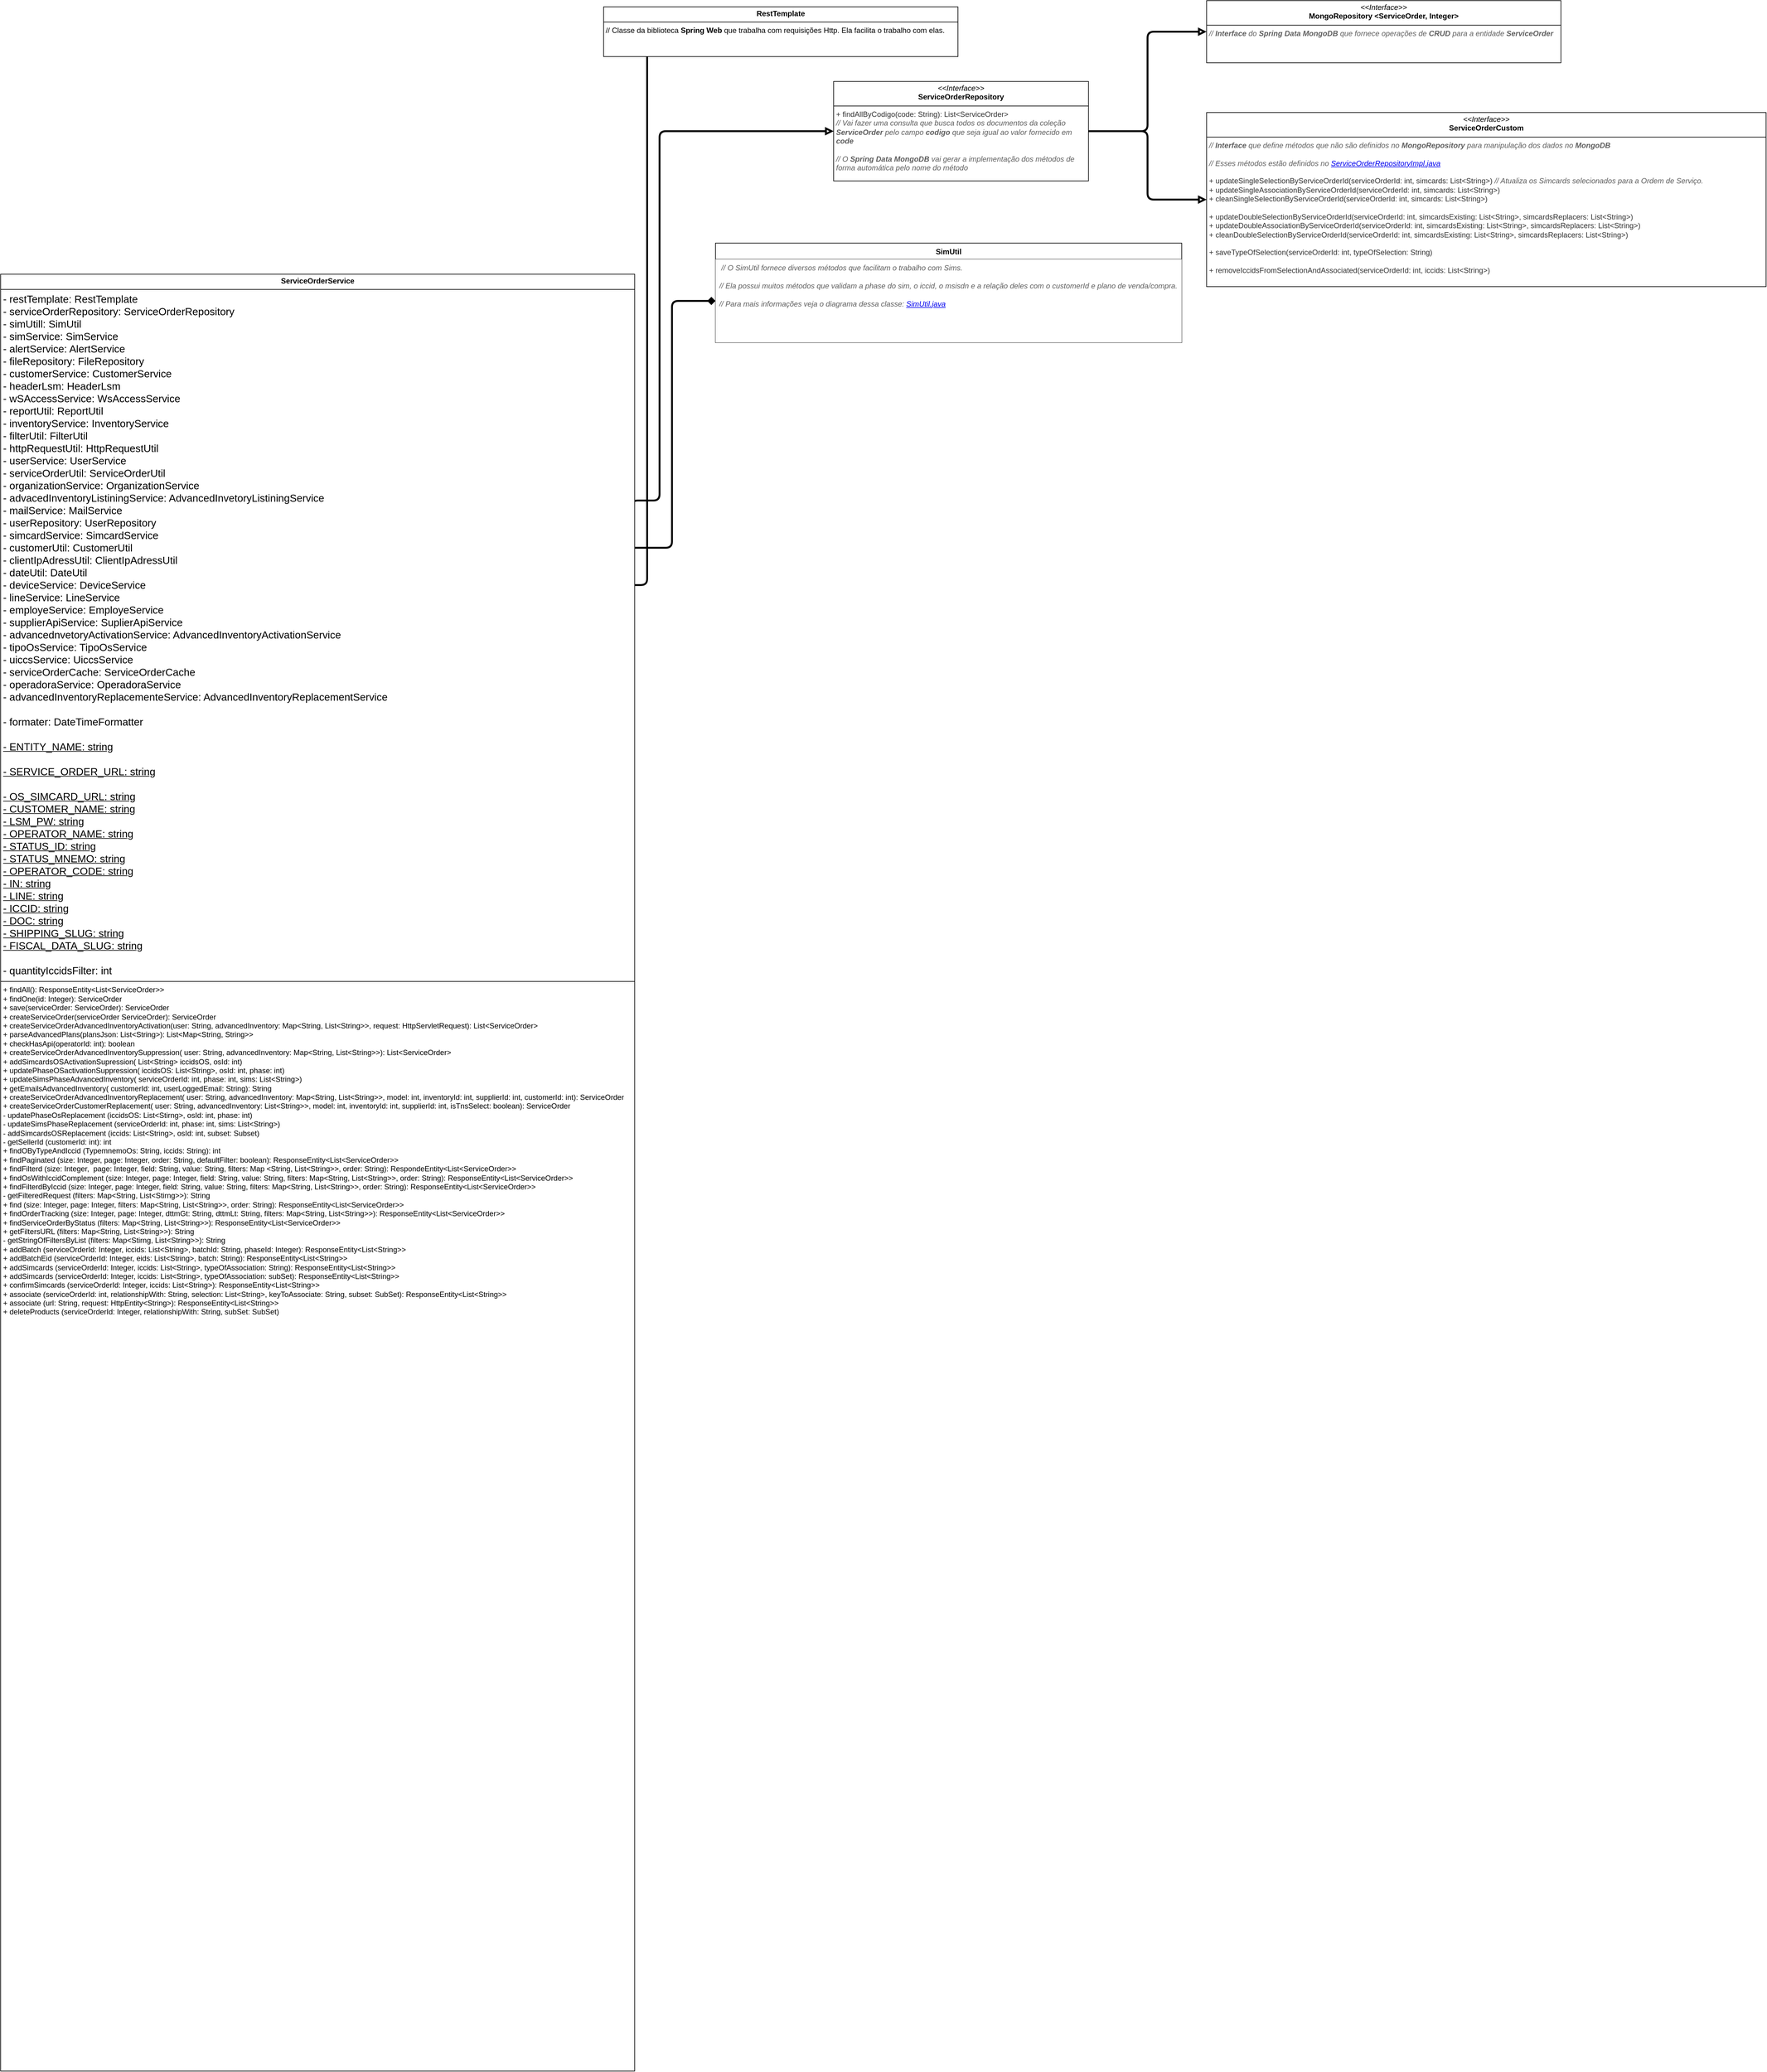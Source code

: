 <mxfile version="25.0.3">
  <diagram name="Página-1" id="n3oqPN_mnhxu3oE9vwWN">
    <mxGraphModel dx="1136" dy="605" grid="1" gridSize="10" guides="1" tooltips="1" connect="1" arrows="1" fold="1" page="1" pageScale="1" pageWidth="827" pageHeight="1169" math="0" shadow="0">
      <root>
        <mxCell id="0" />
        <mxCell id="1" parent="0" />
        <mxCell id="ZAlYBI2UBmGH4MSheu3d-29" style="edgeStyle=orthogonalEdgeStyle;rounded=1;orthogonalLoop=1;jettySize=auto;html=1;exitX=1;exitY=0.173;exitDx=0;exitDy=0;entryX=0;entryY=0.5;entryDx=0;entryDy=0;endArrow=diamond;endFill=1;strokeWidth=3;curved=0;exitPerimeter=0;" parent="1" source="ZAlYBI2UBmGH4MSheu3d-26" target="ZAlYBI2UBmGH4MSheu3d-27" edge="1">
          <mxGeometry relative="1" as="geometry">
            <Array as="points">
              <mxPoint x="1180" y="960" />
              <mxPoint x="1180" y="70" />
            </Array>
          </mxGeometry>
        </mxCell>
        <mxCell id="ZAlYBI2UBmGH4MSheu3d-33" style="edgeStyle=orthogonalEdgeStyle;rounded=1;orthogonalLoop=1;jettySize=auto;html=1;exitX=0.995;exitY=0.306;exitDx=0;exitDy=0;entryX=0;entryY=0.5;entryDx=0;entryDy=0;strokeWidth=3;endArrow=block;endFill=0;sourcePerimeterSpacing=0;strokeColor=default;curved=0;exitPerimeter=0;" parent="1" source="ZAlYBI2UBmGH4MSheu3d-26" target="ZAlYBI2UBmGH4MSheu3d-32" edge="1">
          <mxGeometry relative="1" as="geometry">
            <Array as="points">
              <mxPoint x="1155" y="824" />
              <mxPoint x="1200" y="824" />
              <mxPoint x="1200" y="230" />
            </Array>
          </mxGeometry>
        </mxCell>
        <mxCell id="YH0yCFTqml4QWrOIWOWk-8" style="edgeStyle=orthogonalEdgeStyle;rounded=1;orthogonalLoop=1;jettySize=auto;html=1;entryX=0;entryY=0.5;entryDx=0;entryDy=0;endArrow=diamond;endFill=1;curved=0;strokeWidth=3;" parent="1" source="ZAlYBI2UBmGH4MSheu3d-26" target="YH0yCFTqml4QWrOIWOWk-5" edge="1">
          <mxGeometry relative="1" as="geometry">
            <Array as="points">
              <mxPoint x="1220" y="900" />
              <mxPoint x="1220" y="503" />
            </Array>
          </mxGeometry>
        </mxCell>
        <mxCell id="ZAlYBI2UBmGH4MSheu3d-26" value="&lt;p style=&quot;margin:0px;margin-top:4px;text-align:center;&quot;&gt;&lt;b&gt;ServiceOrderService&lt;/b&gt;&lt;/p&gt;&lt;hr size=&quot;1&quot; style=&quot;border-style:solid;&quot;&gt;&lt;p style=&quot;margin:0px;margin-left:4px;&quot;&gt;&lt;span data-lucid-content=&quot;{&amp;quot;t&amp;quot;:&amp;quot;- restTemplate: RestTemplate\n- serviceOrderRepository: ServiceOrderRepository\n- simUtill: SimUtil\n- simService: SimService\n- alertService: AlertService\n- fileRepository: FileRepository\n- customerService: CustomerService\n- headerLsm: HeaderLsm\n- wSAccessService: WsAccessService\n- reportUtil: ReportUtil\n- inventoryService: InventoryService\n- filterUtil: FilterUtil\n- httpRequestUtil: HttpRequestUtil\n- userService: UserService\n- serviceOrderUtil: ServiceOrderUtil\n- organizationService: OrganizationService\n- advacedInventoryListiningService: AdvancedInvetoryListiningService\n- mailService: MailService\n- userRepository: UserRepository\n- simcardService: SimcardService\n- customerUtil: CustomerUtil\n- clientIpAdressUtil: ClientIpAdressUtil\n- dateUtil: DateUtil\n- deviceService: DeviceService\n- lineService: LineService\n- employeService: EmployeService\n- supplierApiService: SuplierApiService\n- advancednvetoryActivationService: AdvancedInventoryActivationService\n- tipoOsService: TipoOsService\n- uiccsService: UiccsService\n- serviceOrderCache: ServiceOrderCache\n- operadoraService: OperadoraService\n- advancedInventoryReplacementeService: AdvancedInventoryReplacementService\n\n- formater: DateTimeFormatter\n\n- ENTITY_NAME: string\n\n- SERVICE_ORDER_URL: string\n\n- OS_SIMCARD_URL: string\n- CUSTOMER_NAME: string\n- LSM_PW: string\n- OPERATOR_NAME: string\n- STATUS_ID: string\n- STATUS_MNEMO: string\n- OPERATOR_CODE: string\n- IN: string\n- LINE: string\n- ICCID: string\n- DOC: string\n- SHIPPING_SLUG: string\n- FISCAL_DATA_SLUG: string\n\n- quantityIccidsFilter: int&amp;quot;,&amp;quot;m&amp;quot;:[{&amp;quot;s&amp;quot;:0,&amp;quot;n&amp;quot;:&amp;quot;s&amp;quot;,&amp;quot;v&amp;quot;:22.222,&amp;quot;e&amp;quot;:1552},{&amp;quot;s&amp;quot;:1206,&amp;quot;n&amp;quot;:&amp;quot;u&amp;quot;,&amp;quot;v&amp;quot;:true,&amp;quot;e&amp;quot;:1523}]}&quot; data-lucid-type=&quot;application/vnd.lucid.text&quot;&gt;&lt;span style=&quot;font-size:16.667px;&quot;&gt;- restTemplate: RestTemplate&lt;br&gt;&lt;/span&gt;&lt;span style=&quot;font-size:16.667px;&quot;&gt;- serviceOrderRepository: ServiceOrderRepository&lt;br&gt;&lt;/span&gt;&lt;span style=&quot;font-size:16.667px;&quot;&gt;- simUtill: SimUtil&lt;br&gt;&lt;/span&gt;&lt;span style=&quot;font-size:16.667px;&quot;&gt;- simService: SimService&lt;br&gt;&lt;/span&gt;&lt;span style=&quot;font-size:16.667px;&quot;&gt;- alertService: AlertService&lt;br&gt;&lt;/span&gt;&lt;span style=&quot;font-size:16.667px;&quot;&gt;- fileRepository: FileRepository&lt;br&gt;&lt;/span&gt;&lt;span style=&quot;font-size:16.667px;&quot;&gt;- customerService: CustomerService&lt;br&gt;&lt;/span&gt;&lt;span style=&quot;font-size:16.667px;&quot;&gt;- headerLsm: HeaderLsm&lt;br&gt;&lt;/span&gt;&lt;span style=&quot;font-size:16.667px;&quot;&gt;- wSAccessService: WsAccessService&lt;br&gt;&lt;/span&gt;&lt;span style=&quot;font-size:16.667px;&quot;&gt;- reportUtil: ReportUtil&lt;br&gt;&lt;/span&gt;&lt;span style=&quot;font-size:16.667px;&quot;&gt;- inventoryService: InventoryService&lt;br&gt;&lt;/span&gt;&lt;span style=&quot;font-size:16.667px;&quot;&gt;- filterUtil: FilterUtil&lt;br&gt;&lt;/span&gt;&lt;span style=&quot;font-size:16.667px;&quot;&gt;- httpRequestUtil: HttpRequestUtil&lt;br&gt;&lt;/span&gt;&lt;span style=&quot;font-size:16.667px;&quot;&gt;- userService: UserService&lt;br&gt;&lt;/span&gt;&lt;span style=&quot;font-size:16.667px;&quot;&gt;- serviceOrderUtil: ServiceOrderUtil&lt;br&gt;&lt;/span&gt;&lt;span style=&quot;font-size:16.667px;&quot;&gt;- organizationService: OrganizationService&lt;br&gt;&lt;/span&gt;&lt;span style=&quot;font-size:16.667px;&quot;&gt;- advacedInventoryListiningService: AdvancedInvetoryListiningService&lt;br&gt;&lt;/span&gt;&lt;span style=&quot;font-size:16.667px;&quot;&gt;- mailService: MailService&lt;br&gt;&lt;/span&gt;&lt;span style=&quot;font-size:16.667px;&quot;&gt;- userRepository: UserRepository&lt;br&gt;&lt;/span&gt;&lt;span style=&quot;font-size:16.667px;&quot;&gt;- simcardService: SimcardService&lt;br&gt;&lt;/span&gt;&lt;span style=&quot;font-size:16.667px;&quot;&gt;- customerUtil: CustomerUtil&lt;br&gt;&lt;/span&gt;&lt;span style=&quot;font-size:16.667px;&quot;&gt;- clientIpAdressUtil: ClientIpAdressUtil&lt;br&gt;&lt;/span&gt;&lt;span style=&quot;font-size:16.667px;&quot;&gt;- dateUtil: DateUtil&lt;br&gt;&lt;/span&gt;&lt;span style=&quot;font-size:16.667px;&quot;&gt;- deviceService: DeviceService&lt;br&gt;&lt;/span&gt;&lt;span style=&quot;font-size:16.667px;&quot;&gt;- lineService: LineService&lt;br&gt;&lt;/span&gt;&lt;span style=&quot;font-size:16.667px;&quot;&gt;- employeService: EmployeService&lt;br&gt;&lt;/span&gt;&lt;span style=&quot;font-size:16.667px;&quot;&gt;- supplierApiService: SuplierApiService&lt;br&gt;&lt;/span&gt;&lt;span style=&quot;font-size:16.667px;&quot;&gt;- advancednvetoryActivationService: AdvancedInventoryActivationService&lt;br&gt;&lt;/span&gt;&lt;span style=&quot;font-size:16.667px;&quot;&gt;- tipoOsService: TipoOsService&lt;br&gt;&lt;/span&gt;&lt;span style=&quot;font-size:16.667px;&quot;&gt;- uiccsService: UiccsService&lt;br&gt;&lt;/span&gt;&lt;span style=&quot;font-size:16.667px;&quot;&gt;- serviceOrderCache: ServiceOrderCache&lt;br&gt;&lt;/span&gt;&lt;span style=&quot;font-size:16.667px;&quot;&gt;- operadoraService: OperadoraService&lt;br&gt;&lt;/span&gt;&lt;span style=&quot;font-size:16.667px;&quot;&gt;- advancedInventoryReplacementeService: AdvancedInventoryReplacementService&lt;br&gt;&lt;/span&gt;&lt;span style=&quot;font-size:16.667px;&quot;&gt;&lt;br&gt;&lt;/span&gt;&lt;span style=&quot;font-size:16.667px;&quot;&gt;- formater: DateTimeFormatter&lt;br&gt;&lt;/span&gt;&lt;span style=&quot;font-size:16.667px;&quot;&gt;&lt;br&gt;&lt;/span&gt;&lt;span style=&quot;text-decoration-line: underline; font-size: 16.667px;&quot;&gt;- ENTITY_NAME: string&lt;br&gt;&lt;/span&gt;&lt;span style=&quot;text-decoration-line: underline; font-size: 16.667px;&quot;&gt;&lt;br&gt;&lt;/span&gt;&lt;span style=&quot;text-decoration-line: underline; font-size: 16.667px;&quot;&gt;- SERVICE_ORDER_URL: string&lt;br&gt;&lt;/span&gt;&lt;span style=&quot;text-decoration-line: underline; font-size: 16.667px;&quot;&gt;&lt;br&gt;&lt;/span&gt;&lt;span style=&quot;text-decoration-line: underline; font-size: 16.667px;&quot;&gt;- OS_SIMCARD_URL: string&lt;br&gt;&lt;/span&gt;&lt;span style=&quot;text-decoration-line: underline; font-size: 16.667px;&quot;&gt;- CUSTOMER_NAME: string&lt;br&gt;&lt;/span&gt;&lt;span style=&quot;text-decoration-line: underline; font-size: 16.667px;&quot;&gt;- LSM_PW: string&lt;br&gt;&lt;/span&gt;&lt;span style=&quot;text-decoration-line: underline; font-size: 16.667px;&quot;&gt;- OPERATOR_NAME: string&lt;br&gt;&lt;/span&gt;&lt;span style=&quot;text-decoration-line: underline; font-size: 16.667px;&quot;&gt;- STATUS_ID: string&lt;br&gt;&lt;/span&gt;&lt;span style=&quot;text-decoration-line: underline; font-size: 16.667px;&quot;&gt;- STATUS_MNEMO: string&lt;br&gt;&lt;/span&gt;&lt;span style=&quot;text-decoration-line: underline; font-size: 16.667px;&quot;&gt;- OPERATOR_CODE: string&lt;br&gt;&lt;/span&gt;&lt;span style=&quot;text-decoration-line: underline; font-size: 16.667px;&quot;&gt;- IN: string&lt;br&gt;&lt;/span&gt;&lt;span style=&quot;text-decoration-line: underline; font-size: 16.667px;&quot;&gt;- LINE: string&lt;br&gt;&lt;/span&gt;&lt;span style=&quot;text-decoration-line: underline; font-size: 16.667px;&quot;&gt;- ICCID: string&lt;br&gt;&lt;/span&gt;&lt;span style=&quot;text-decoration-line: underline; font-size: 16.667px;&quot;&gt;- DOC: string&lt;br&gt;&lt;/span&gt;&lt;span style=&quot;text-decoration-line: underline; font-size: 16.667px;&quot;&gt;- SHIPPING_SLUG: string&lt;br&gt;&lt;/span&gt;&lt;span style=&quot;text-decoration-line: underline; font-size: 16.667px;&quot;&gt;- FISCAL_DATA_SLUG: string&lt;/span&gt;&lt;span style=&quot;font-size:16.667px;&quot;&gt;&lt;br&gt;&lt;/span&gt;&lt;span style=&quot;font-size:16.667px;&quot;&gt;&lt;br&gt;&lt;/span&gt;&lt;span style=&quot;font-size:16.667px;&quot;&gt;- quantityIccidsFilter: int&lt;/span&gt;&lt;/span&gt;&lt;/p&gt;&lt;hr size=&quot;1&quot; style=&quot;border-style:solid;&quot;&gt;&lt;p style=&quot;margin:0px;margin-left:4px;&quot;&gt;+ findAll(): ResponseEntity&amp;lt;List&amp;lt;ServiceOrder&amp;gt;&amp;gt;&lt;/p&gt;&lt;p style=&quot;margin:0px;margin-left:4px;&quot;&gt;+ findOne(id: Integer): ServiceOrder&lt;/p&gt;&lt;p style=&quot;margin:0px;margin-left:4px;&quot;&gt;+ save(serviceOrder: ServiceOrder): ServiceOrder&lt;/p&gt;&lt;p style=&quot;margin:0px;margin-left:4px;&quot;&gt;+ createServiceOrder(serviceOrder ServiceOrder): ServiceOrder&lt;/p&gt;&lt;p style=&quot;margin:0px;margin-left:4px;&quot;&gt;+ createServiceOrderAdvancedInventoryActivation(user: String, advancedInventory: Map&amp;lt;String, List&amp;lt;String&amp;gt;&amp;gt;, request: HttpServletRequest): List&amp;lt;ServiceOrder&amp;gt;&lt;/p&gt;&lt;p style=&quot;margin:0px;margin-left:4px;&quot;&gt;+ parseAdvancedPlans(plansJson: List&amp;lt;String&amp;gt;): List&amp;lt;Map&amp;lt;String, String&amp;gt;&amp;gt;&lt;/p&gt;&lt;p style=&quot;margin:0px;margin-left:4px;&quot;&gt;+ checkHasApi(operatorId: int): boolean&lt;/p&gt;&lt;p style=&quot;margin:0px;margin-left:4px;&quot;&gt;+ createServiceOrderAdvancedInventorySuppression( user: String, advancedInventory: Map&amp;lt;String, List&amp;lt;String&amp;gt;&amp;gt;): List&amp;lt;ServiceOrder&amp;gt;&lt;/p&gt;&lt;p style=&quot;margin:0px;margin-left:4px;&quot;&gt;+ addSimcardsOSActivationSupression( List&amp;lt;String&amp;gt; iccidsOS, osId: int)&lt;/p&gt;&lt;p style=&quot;margin:0px;margin-left:4px;&quot;&gt;+ updatePhaseOSactivationSuppression( iccidsOS: List&amp;lt;String&amp;gt;, osId: int, phase: int)&lt;/p&gt;&lt;p style=&quot;margin:0px;margin-left:4px;&quot;&gt;+ updateSimsPhaseAdvancedInventory( serviceOrderId: int, phase: int, sims: List&amp;lt;String&amp;gt;)&lt;/p&gt;&lt;p style=&quot;margin:0px;margin-left:4px;&quot;&gt;+ getEmailsAdvancedInventory( customerId: int, userLoggedEmail: String): String&lt;/p&gt;&lt;p style=&quot;margin:0px;margin-left:4px;&quot;&gt;+ createServiceOrderAdvancedInventoryReplacement( user: String, advancedInventory: Map&amp;lt;String, List&amp;lt;String&amp;gt;&amp;gt;, model: int, inventoryId: int, supplierId: int, customerId: int): ServiceOrder&lt;/p&gt;&lt;p style=&quot;margin:0px;margin-left:4px;&quot;&gt;+ createServiceOrderCustomerReplacement( user: String, advancedInventory: List&amp;lt;String&amp;gt;&amp;gt;, model: int, inventoryId: int, supplierId: int, isTnsSelect: boolean): ServiceOrder&lt;/p&gt;&lt;p style=&quot;margin:0px;margin-left:4px;&quot;&gt;- updatePhaseOsReplacement (iccidsOS: List&amp;lt;Stirng&amp;gt;, osId: int, phase: int)&lt;/p&gt;&lt;p style=&quot;margin:0px;margin-left:4px;&quot;&gt;- updateSimsPhaseReplacement (serviceOrderId: int, phase: int, sims: List&amp;lt;String&amp;gt;)&lt;/p&gt;&lt;p style=&quot;margin:0px;margin-left:4px;&quot;&gt;- addSimcardsOSReplacement (iccids: List&amp;lt;String&amp;gt;, osId: int, subset: Subset)&lt;/p&gt;&lt;p style=&quot;margin:0px;margin-left:4px;&quot;&gt;- getSellerId (customerId: int): int&lt;/p&gt;&lt;p style=&quot;margin:0px;margin-left:4px;&quot;&gt;+ findOByTypeAndIccid (TypemnemoOs: String, iccids: String): int&lt;/p&gt;&lt;p style=&quot;margin:0px;margin-left:4px;&quot;&gt;+ findPaginated (size: Integer, page: Integer, order: String, defaultFilter: boolean): ResponseEntity&amp;lt;List&amp;lt;ServiceOrder&amp;gt;&amp;gt;&lt;/p&gt;&lt;p style=&quot;margin:0px;margin-left:4px;&quot;&gt;+ findFilterd (size: Integer,&amp;nbsp; page: Integer, field: String, value: String, filters: Map &amp;lt;String, List&amp;lt;String&amp;gt;&amp;gt;, order: String): RespondeEntity&amp;lt;List&amp;lt;ServiceOrder&amp;gt;&amp;gt;&lt;/p&gt;&lt;p style=&quot;margin:0px;margin-left:4px;&quot;&gt;+ findOsWithIccidComplement (size: Integer, page: Integer, field: String, value: String, filters: Map&amp;lt;String, List&amp;lt;String&amp;gt;&amp;gt;, order: String): ResponseEntity&amp;lt;List&amp;lt;ServiceOrder&amp;gt;&amp;gt;&lt;/p&gt;&lt;p style=&quot;margin:0px;margin-left:4px;&quot;&gt;+ findFilterdByIccid (size: Integer, page: Integer, field: String, value: String, filters: Map&amp;lt;String, List&amp;lt;String&amp;gt;&amp;gt;, order: String): ResponseEntity&amp;lt;List&amp;lt;ServiceOrder&amp;gt;&amp;gt;&lt;/p&gt;&lt;p style=&quot;margin:0px;margin-left:4px;&quot;&gt;- getFilteredRequest (filters: Map&amp;lt;String, List&amp;lt;Stirng&amp;gt;&amp;gt;): String&lt;/p&gt;&lt;p style=&quot;margin:0px;margin-left:4px;&quot;&gt;+ find (size: Integer, page: Integer, filters: Map&amp;lt;String, List&amp;lt;String&amp;gt;&amp;gt;, order: String): ResponseEntity&amp;lt;List&amp;lt;ServiceOrder&amp;gt;&amp;gt;&lt;/p&gt;&lt;p style=&quot;margin:0px;margin-left:4px;&quot;&gt;+&amp;nbsp;&lt;span style=&quot;background-color: initial;&quot;&gt;findOrderTracking (&lt;/span&gt;&lt;span style=&quot;background-color: initial;&quot;&gt;size: Integer, &lt;/span&gt;&lt;span style=&quot;background-color: initial;&quot;&gt;page: Integer, &lt;/span&gt;&lt;span style=&quot;background-color: initial;&quot;&gt;dttmGt: String, &lt;/span&gt;&lt;span style=&quot;background-color: initial;&quot;&gt;dttmLt: String, &lt;/span&gt;&lt;span style=&quot;background-color: initial;&quot;&gt;filters: Map&amp;lt;String, List&amp;lt;String&amp;gt;&amp;gt;): ResponseEntity&amp;lt;List&amp;lt;ServiceOrder&amp;gt;&amp;gt;&lt;/span&gt;&lt;/p&gt;&lt;p style=&quot;margin:0px;margin-left:4px;&quot;&gt;&lt;span style=&quot;background-color: initial;&quot;&gt;+ findServiceOrderByStatus (filters: Map&amp;lt;String, List&amp;lt;String&amp;gt;&amp;gt;): ResponseEntity&amp;lt;List&amp;lt;ServiceOrder&amp;gt;&amp;gt;&lt;/span&gt;&lt;/p&gt;&lt;p style=&quot;margin:0px;margin-left:4px;&quot;&gt;&lt;span style=&quot;background-color: initial;&quot;&gt;+ getFiltersURL (filters: Map&amp;lt;String, List&amp;lt;String&amp;gt;&amp;gt;): String&lt;/span&gt;&lt;/p&gt;&lt;p style=&quot;margin:0px;margin-left:4px;&quot;&gt;- getStringOfFiltersByList (filters: Map&amp;lt;Stirng, List&amp;lt;String&amp;gt;&amp;gt;): String&lt;/p&gt;&lt;p style=&quot;margin:0px;margin-left:4px;&quot;&gt;+ addBatch (serviceOrderId: Integer, iccids: List&amp;lt;String&amp;gt;, batchId: String, phaseId: Integer): ResponseEntity&amp;lt;List&amp;lt;String&amp;gt;&amp;gt;&lt;/p&gt;&lt;p style=&quot;margin:0px;margin-left:4px;&quot;&gt;+ addBatchEid (serviceOrderId: Integer, eids: List&amp;lt;String&amp;gt;, batch: String): ResponseEntity&amp;lt;List&amp;lt;String&amp;gt;&amp;gt;&lt;/p&gt;&lt;p style=&quot;margin:0px;margin-left:4px;&quot;&gt;+ addSimcards (serviceOrderId: Integer, iccids: List&amp;lt;String&amp;gt;, typeOfAssociation: String): ResponseEntity&amp;lt;List&amp;lt;String&amp;gt;&amp;gt;&lt;/p&gt;&lt;p style=&quot;margin:0px;margin-left:4px;&quot;&gt;+ addSimcards (serviceOrderId: Integer, iccids: List&amp;lt;String&amp;gt;, typeOfAssociation: subSet): ResponseEntity&amp;lt;List&amp;lt;String&amp;gt;&amp;gt;&lt;/p&gt;&lt;p style=&quot;margin:0px;margin-left:4px;&quot;&gt;+ confirmSimcards (serviceOrderId: Integer, iccids: List&amp;lt;String&amp;gt;): ResponseEntity&amp;lt;List&amp;lt;String&amp;gt;&amp;gt;&lt;/p&gt;&lt;p style=&quot;margin:0px;margin-left:4px;&quot;&gt;+ associate (serviceOrderId: int, relationshipWith: String, selection: List&amp;lt;String&amp;gt;, keyToAssociate: String, subset: SubSet): ResponseEntity&amp;lt;List&amp;lt;String&amp;gt;&amp;gt;&lt;/p&gt;&lt;p style=&quot;margin:0px;margin-left:4px;&quot;&gt;+ associate (url: String, request: HttpEntity&amp;lt;String&amp;gt;): ResponseEntity&amp;lt;List&amp;lt;String&amp;gt;&amp;gt;&lt;/p&gt;&lt;p style=&quot;margin:0px;margin-left:4px;&quot;&gt;+ deleteProducts (serviceOrderId: Integer, relationshipWith: String, subSet: SubSet)&lt;/p&gt;&lt;p style=&quot;margin:0px;margin-left:4px;&quot;&gt;&lt;span style=&quot;background-color: initial;&quot;&gt;&lt;br&gt;&lt;/span&gt;&lt;/p&gt;" style="verticalAlign=top;align=left;overflow=fill;html=1;whiteSpace=wrap;" parent="1" vertex="1">
          <mxGeometry x="140" y="460" width="1020" height="2890" as="geometry" />
        </mxCell>
        <mxCell id="ZAlYBI2UBmGH4MSheu3d-27" value="&lt;p style=&quot;margin:0px;margin-top:4px;text-align:center;&quot;&gt;&lt;b&gt;RestTemplate&lt;/b&gt;&lt;/p&gt;&lt;hr size=&quot;1&quot; style=&quot;border-style:solid;&quot;&gt;&lt;div style=&quot;height:2px;&quot;&gt;&amp;nbsp;// Classe da biblioteca &lt;b&gt;Spring Web&lt;/b&gt;&amp;nbsp;que trabalha com requisições Http. Ela facilita o trabalho com elas.&lt;/div&gt;" style="verticalAlign=top;align=left;overflow=fill;html=1;whiteSpace=wrap;" parent="1" vertex="1">
          <mxGeometry x="1110" y="30" width="570" height="80" as="geometry" />
        </mxCell>
        <mxCell id="ZAlYBI2UBmGH4MSheu3d-35" style="edgeStyle=orthogonalEdgeStyle;rounded=1;orthogonalLoop=1;jettySize=auto;html=1;entryX=0;entryY=0.5;entryDx=0;entryDy=0;strokeWidth=3;endArrow=block;endFill=0;curved=0;" parent="1" source="ZAlYBI2UBmGH4MSheu3d-32" target="ZAlYBI2UBmGH4MSheu3d-34" edge="1">
          <mxGeometry relative="1" as="geometry" />
        </mxCell>
        <mxCell id="ZAlYBI2UBmGH4MSheu3d-37" style="edgeStyle=orthogonalEdgeStyle;rounded=1;orthogonalLoop=1;jettySize=auto;html=1;entryX=0;entryY=0.5;entryDx=0;entryDy=0;strokeWidth=3;endArrow=block;endFill=0;curved=0;" parent="1" source="ZAlYBI2UBmGH4MSheu3d-32" target="ZAlYBI2UBmGH4MSheu3d-36" edge="1">
          <mxGeometry relative="1" as="geometry" />
        </mxCell>
        <mxCell id="ZAlYBI2UBmGH4MSheu3d-32" value="&lt;p style=&quot;margin:0px;margin-top:4px;text-align:center;&quot;&gt;&lt;i&gt;&amp;lt;&amp;lt;Interface&amp;gt;&amp;gt;&lt;/i&gt;&lt;br&gt;&lt;b&gt;ServiceOrderRepository&lt;/b&gt;&lt;/p&gt;&lt;hr size=&quot;1&quot; style=&quot;border-style:solid;&quot;&gt;&lt;p style=&quot;margin:0px;margin-left:4px;&quot;&gt;&lt;span data-lucid-content=&quot;{&amp;quot;t&amp;quot;:&amp;quot;+ findAllByCodigo(code: String): List&lt;ServiceOrder&gt; \n// Vai fazer uma consulta que busca todos os documentos da coleção ServiceOrder pelo campo codigo que seja igual ao valor fornecido em code \n\n// O Spring Data MongoDB vai gerar a implementação dos métodos de forma automática pelo nome do método&amp;quot;,&amp;quot;m&amp;quot;:[{&amp;quot;s&amp;quot;:0,&amp;quot;n&amp;quot;:&amp;quot;c&amp;quot;,&amp;quot;v&amp;quot;:&amp;quot;#333333ff&amp;quot;,&amp;quot;e&amp;quot;:53},{&amp;quot;s&amp;quot;:53,&amp;quot;n&amp;quot;:&amp;quot;fc&amp;quot;,&amp;quot;v&amp;quot;:&amp;quot;Oblique&amp;quot;,&amp;quot;e&amp;quot;:120},{&amp;quot;s&amp;quot;:53,&amp;quot;n&amp;quot;:&amp;quot;i&amp;quot;,&amp;quot;v&amp;quot;:true,&amp;quot;e&amp;quot;:192},{&amp;quot;s&amp;quot;:53,&amp;quot;n&amp;quot;:&amp;quot;fid&amp;quot;,&amp;quot;v&amp;quot;:8,&amp;quot;e&amp;quot;:120},{&amp;quot;s&amp;quot;:53,&amp;quot;n&amp;quot;:&amp;quot;c&amp;quot;,&amp;quot;v&amp;quot;:&amp;quot;#5e5e5eff&amp;quot;,&amp;quot;e&amp;quot;:297},{&amp;quot;s&amp;quot;:120,&amp;quot;n&amp;quot;:&amp;quot;fc&amp;quot;,&amp;quot;v&amp;quot;:&amp;quot;Bold Oblique&amp;quot;,&amp;quot;e&amp;quot;:132},{&amp;quot;s&amp;quot;:120,&amp;quot;n&amp;quot;:&amp;quot;b&amp;quot;,&amp;quot;v&amp;quot;:true,&amp;quot;e&amp;quot;:132},{&amp;quot;s&amp;quot;:120,&amp;quot;n&amp;quot;:&amp;quot;fid&amp;quot;,&amp;quot;v&amp;quot;:7,&amp;quot;e&amp;quot;:132},{&amp;quot;s&amp;quot;:132,&amp;quot;n&amp;quot;:&amp;quot;fc&amp;quot;,&amp;quot;v&amp;quot;:&amp;quot;Oblique&amp;quot;,&amp;quot;e&amp;quot;:144},{&amp;quot;s&amp;quot;:132,&amp;quot;n&amp;quot;:&amp;quot;fid&amp;quot;,&amp;quot;v&amp;quot;:8,&amp;quot;e&amp;quot;:144},{&amp;quot;s&amp;quot;:144,&amp;quot;n&amp;quot;:&amp;quot;fc&amp;quot;,&amp;quot;v&amp;quot;:&amp;quot;Bold Oblique&amp;quot;,&amp;quot;e&amp;quot;:150},{&amp;quot;s&amp;quot;:144,&amp;quot;n&amp;quot;:&amp;quot;b&amp;quot;,&amp;quot;v&amp;quot;:true,&amp;quot;e&amp;quot;:150},{&amp;quot;s&amp;quot;:144,&amp;quot;n&amp;quot;:&amp;quot;fid&amp;quot;,&amp;quot;v&amp;quot;:7,&amp;quot;e&amp;quot;:150},{&amp;quot;s&amp;quot;:150,&amp;quot;n&amp;quot;:&amp;quot;fc&amp;quot;,&amp;quot;v&amp;quot;:&amp;quot;Oblique&amp;quot;,&amp;quot;e&amp;quot;:188},{&amp;quot;s&amp;quot;:150,&amp;quot;n&amp;quot;:&amp;quot;fid&amp;quot;,&amp;quot;v&amp;quot;:8,&amp;quot;e&amp;quot;:188},{&amp;quot;s&amp;quot;:188,&amp;quot;n&amp;quot;:&amp;quot;fc&amp;quot;,&amp;quot;v&amp;quot;:&amp;quot;Bold Oblique&amp;quot;,&amp;quot;e&amp;quot;:192},{&amp;quot;s&amp;quot;:188,&amp;quot;n&amp;quot;:&amp;quot;b&amp;quot;,&amp;quot;v&amp;quot;:true,&amp;quot;e&amp;quot;:192},{&amp;quot;s&amp;quot;:188,&amp;quot;n&amp;quot;:&amp;quot;fid&amp;quot;,&amp;quot;v&amp;quot;:7,&amp;quot;e&amp;quot;:192},{&amp;quot;s&amp;quot;:200,&amp;quot;n&amp;quot;:&amp;quot;fc&amp;quot;,&amp;quot;v&amp;quot;:&amp;quot;Bold&amp;quot;,&amp;quot;e&amp;quot;:219},{&amp;quot;s&amp;quot;:200,&amp;quot;n&amp;quot;:&amp;quot;b&amp;quot;,&amp;quot;v&amp;quot;:true,&amp;quot;e&amp;quot;:219},{&amp;quot;s&amp;quot;:200,&amp;quot;n&amp;quot;:&amp;quot;fid&amp;quot;,&amp;quot;v&amp;quot;:5,&amp;quot;e&amp;quot;:219}]}&quot; data-lucid-type=&quot;application/vnd.lucid.text&quot;&gt;&lt;span style=&quot;color:#333333;&quot;&gt;+ findAllByCodigo(code: String): List&amp;lt;ServiceOrder&amp;gt; &lt;br&gt;&lt;/span&gt;&lt;span style=&quot;color:#5e5e5e;font-style:italic;&quot;&gt;// Vai fazer uma consulta que busca todos os documentos da coleção &lt;/span&gt;&lt;span style=&quot;font-weight:bold;color:#5e5e5e;font-style:italic;&quot;&gt;ServiceOrder&lt;/span&gt;&lt;span style=&quot;color:#5e5e5e;font-style:italic;&quot;&gt; pelo campo &lt;/span&gt;&lt;span style=&quot;font-weight:bold;color:#5e5e5e;font-style:italic;&quot;&gt;codigo&lt;/span&gt;&lt;span style=&quot;color:#5e5e5e;font-style:italic;&quot;&gt; que seja igual ao valor fornecido em &lt;/span&gt;&lt;span style=&quot;font-weight:bold;color:#5e5e5e;font-style:italic;&quot;&gt;code&lt;/span&gt;&lt;span style=&quot;color:#5e5e5e;&quot;&gt; &lt;br&gt;&lt;/span&gt;&lt;span style=&quot;color:#5e5e5e;&quot;&gt;&lt;br&gt;&lt;/span&gt;&lt;i&gt;&lt;span style=&quot;color:#5e5e5e;&quot;&gt;// O &lt;/span&gt;&lt;span style=&quot;font-weight:bold;color:#5e5e5e;&quot;&gt;Spring Data MongoDB&lt;/span&gt;&lt;span style=&quot;color:#5e5e5e;&quot;&gt; vai gerar a implementação dos métodos de forma automática pelo nome do método&lt;/span&gt;&lt;/i&gt;&lt;/span&gt;&lt;/p&gt;" style="verticalAlign=top;align=left;overflow=fill;html=1;whiteSpace=wrap;" parent="1" vertex="1">
          <mxGeometry x="1480" y="150" width="410" height="160" as="geometry" />
        </mxCell>
        <mxCell id="ZAlYBI2UBmGH4MSheu3d-34" value="&lt;p style=&quot;margin:0px;margin-top:4px;text-align:center;&quot;&gt;&lt;i&gt;&amp;lt;&amp;lt;Interface&amp;gt;&amp;gt;&lt;/i&gt;&lt;br&gt;&lt;b&gt;MongoRepository &amp;lt;ServiceOrder, Integer&amp;gt;&lt;/b&gt;&lt;/p&gt;&lt;hr size=&quot;1&quot; style=&quot;border-style:solid;&quot;&gt;&lt;p style=&quot;margin:0px;margin-left:4px;&quot;&gt;&lt;span data-lucid-content=&quot;{&amp;quot;t&amp;quot;:&amp;quot;// Interface do Spring Data MongoDB que fornece operações de CRUD para a entidade ServiceOrder&amp;quot;,&amp;quot;m&amp;quot;:[{&amp;quot;s&amp;quot;:3,&amp;quot;n&amp;quot;:&amp;quot;b&amp;quot;,&amp;quot;v&amp;quot;:true,&amp;quot;e&amp;quot;:12},{&amp;quot;s&amp;quot;:3,&amp;quot;n&amp;quot;:&amp;quot;fc&amp;quot;,&amp;quot;v&amp;quot;:&amp;quot;Bold&amp;quot;,&amp;quot;e&amp;quot;:12},{&amp;quot;s&amp;quot;:3,&amp;quot;n&amp;quot;:&amp;quot;fid&amp;quot;,&amp;quot;v&amp;quot;:5,&amp;quot;e&amp;quot;:12},{&amp;quot;s&amp;quot;:16,&amp;quot;n&amp;quot;:&amp;quot;b&amp;quot;,&amp;quot;v&amp;quot;:true,&amp;quot;e&amp;quot;:35},{&amp;quot;s&amp;quot;:16,&amp;quot;n&amp;quot;:&amp;quot;fc&amp;quot;,&amp;quot;v&amp;quot;:&amp;quot;Bold&amp;quot;,&amp;quot;e&amp;quot;:35},{&amp;quot;s&amp;quot;:16,&amp;quot;n&amp;quot;:&amp;quot;fid&amp;quot;,&amp;quot;v&amp;quot;:5,&amp;quot;e&amp;quot;:35},{&amp;quot;s&amp;quot;:61,&amp;quot;n&amp;quot;:&amp;quot;b&amp;quot;,&amp;quot;v&amp;quot;:true,&amp;quot;e&amp;quot;:65},{&amp;quot;s&amp;quot;:61,&amp;quot;n&amp;quot;:&amp;quot;fc&amp;quot;,&amp;quot;v&amp;quot;:&amp;quot;Bold&amp;quot;,&amp;quot;e&amp;quot;:65},{&amp;quot;s&amp;quot;:61,&amp;quot;n&amp;quot;:&amp;quot;fid&amp;quot;,&amp;quot;v&amp;quot;:5,&amp;quot;e&amp;quot;:65},{&amp;quot;s&amp;quot;:82,&amp;quot;n&amp;quot;:&amp;quot;b&amp;quot;,&amp;quot;v&amp;quot;:true,&amp;quot;e&amp;quot;:94},{&amp;quot;s&amp;quot;:82,&amp;quot;n&amp;quot;:&amp;quot;fc&amp;quot;,&amp;quot;v&amp;quot;:&amp;quot;Bold&amp;quot;,&amp;quot;e&amp;quot;:94},{&amp;quot;s&amp;quot;:82,&amp;quot;n&amp;quot;:&amp;quot;fid&amp;quot;,&amp;quot;v&amp;quot;:5,&amp;quot;e&amp;quot;:94},{&amp;quot;s&amp;quot;:0,&amp;quot;n&amp;quot;:&amp;quot;c&amp;quot;,&amp;quot;v&amp;quot;:&amp;quot;#5e5e5eff&amp;quot;,&amp;quot;e&amp;quot;:94}]}&quot; data-lucid-type=&quot;application/vnd.lucid.text&quot;&gt;&lt;i&gt;&lt;font color=&quot;#5e5e5e&quot;&gt;// &lt;span style=&quot;font-weight: bold;&quot;&gt;Interface&lt;/span&gt; do &lt;span style=&quot;font-weight: bold;&quot;&gt;Spring Data MongoDB&lt;/span&gt; que fornece operações de &lt;span style=&quot;font-weight: bold;&quot;&gt;CRUD&lt;/span&gt; para a entidade &lt;span style=&quot;font-weight: bold;&quot;&gt;ServiceOrder&lt;/span&gt;&lt;/font&gt;&lt;/i&gt;&lt;/span&gt;&lt;/p&gt;" style="verticalAlign=top;align=left;overflow=fill;html=1;whiteSpace=wrap;" parent="1" vertex="1">
          <mxGeometry x="2080" y="20" width="570" height="100" as="geometry" />
        </mxCell>
        <mxCell id="ZAlYBI2UBmGH4MSheu3d-36" value="&lt;p style=&quot;margin:0px;margin-top:4px;text-align:center;&quot;&gt;&lt;i&gt;&amp;lt;&amp;lt;Interface&amp;gt;&amp;gt;&lt;/i&gt;&lt;br&gt;&lt;b&gt;ServiceOrderCustom&lt;/b&gt;&lt;/p&gt;&lt;hr size=&quot;1&quot; style=&quot;border-style:solid;&quot;&gt;&lt;p style=&quot;margin:0px;margin-left:4px;&quot;&gt;&lt;span data-lucid-content=&quot;{&amp;quot;t&amp;quot;:&amp;quot;// Interface que define métodos que não são definidos no MongoRepository para manipulação dos dados no MongoDB\n\n// Esses métodos estão definidos no ServiceOrderRepositoryImpl.java\n\n+ updateSingleSelectionByServiceOrderId(serviceOrderId: int, simcards: List&lt;String&gt;)\n+ updateSingleAssociationByServiceOrderId(serviceOrderId: int, simcards: List&lt;String&gt;)\n+ cleanSingleSelectionByServiceOrderId(serviceOrderId: int, simcards: List&lt;String&gt;)\n\n+updateDoubleSelectionByServiceOrderId(serviceOrderId: int, simcardsExisting: List&lt;String&gt;, simcardsReplacers: List&lt;String&gt;)\n+updateDoubleAssociationByServiceOrderId(serviceOrderId: int, simcardsExisting: List&lt;String&gt;, simcardsReplacers: List&lt;String&gt;)\n+cleanDoubleSelectionByServiceOrderId(serviceOrderId: int, simcardsExisting: List&lt;String&gt;, simcardsReplacers: List&lt;String&gt;)\n\n+ saveTypeOfSelection(serviceOrderId: int, typeOfSelection: String)\n\n+ removeIccidsFromSelectionAndAssociated(serviceOrderId: int, iccids: List&lt;String&gt;)&amp;quot;,&amp;quot;m&amp;quot;:[{&amp;quot;s&amp;quot;:0,&amp;quot;n&amp;quot;:&amp;quot;c&amp;quot;,&amp;quot;v&amp;quot;:&amp;quot;#5e5e5eff&amp;quot;,&amp;quot;e&amp;quot;:179},{&amp;quot;s&amp;quot;:3,&amp;quot;n&amp;quot;:&amp;quot;fc&amp;quot;,&amp;quot;v&amp;quot;:&amp;quot;Bold&amp;quot;,&amp;quot;e&amp;quot;:12},{&amp;quot;s&amp;quot;:3,&amp;quot;n&amp;quot;:&amp;quot;b&amp;quot;,&amp;quot;v&amp;quot;:true,&amp;quot;e&amp;quot;:12},{&amp;quot;s&amp;quot;:3,&amp;quot;n&amp;quot;:&amp;quot;fid&amp;quot;,&amp;quot;v&amp;quot;:5,&amp;quot;e&amp;quot;:12},{&amp;quot;s&amp;quot;:57,&amp;quot;n&amp;quot;:&amp;quot;fc&amp;quot;,&amp;quot;v&amp;quot;:&amp;quot;Bold&amp;quot;,&amp;quot;e&amp;quot;:72},{&amp;quot;s&amp;quot;:57,&amp;quot;n&amp;quot;:&amp;quot;b&amp;quot;,&amp;quot;v&amp;quot;:true,&amp;quot;e&amp;quot;:72},{&amp;quot;s&amp;quot;:57,&amp;quot;n&amp;quot;:&amp;quot;fid&amp;quot;,&amp;quot;v&amp;quot;:5,&amp;quot;e&amp;quot;:72},{&amp;quot;s&amp;quot;:103,&amp;quot;n&amp;quot;:&amp;quot;fc&amp;quot;,&amp;quot;v&amp;quot;:&amp;quot;Bold&amp;quot;,&amp;quot;e&amp;quot;:112},{&amp;quot;s&amp;quot;:103,&amp;quot;n&amp;quot;:&amp;quot;b&amp;quot;,&amp;quot;v&amp;quot;:true,&amp;quot;e&amp;quot;:112},{&amp;quot;s&amp;quot;:103,&amp;quot;n&amp;quot;:&amp;quot;fid&amp;quot;,&amp;quot;v&amp;quot;:5,&amp;quot;e&amp;quot;:112},{&amp;quot;s&amp;quot;:112,&amp;quot;n&amp;quot;:&amp;quot;fc&amp;quot;,&amp;quot;v&amp;quot;:&amp;quot;Regular&amp;quot;,&amp;quot;e&amp;quot;:179},{&amp;quot;s&amp;quot;:112,&amp;quot;n&amp;quot;:&amp;quot;fid&amp;quot;,&amp;quot;v&amp;quot;:2,&amp;quot;e&amp;quot;:179},{&amp;quot;s&amp;quot;:179,&amp;quot;n&amp;quot;:&amp;quot;c&amp;quot;,&amp;quot;v&amp;quot;:&amp;quot;#333333ff&amp;quot;,&amp;quot;e&amp;quot;:967}]}&quot; data-lucid-type=&quot;application/vnd.lucid.text&quot;&gt;&lt;i&gt;&lt;font color=&quot;#5e5e5e&quot;&gt;// &lt;span style=&quot;font-weight: bold;&quot;&gt;Interface&lt;/span&gt; que define métodos que não são definidos no &lt;span style=&quot;font-weight: bold;&quot;&gt;MongoRepository&lt;/span&gt; para manipulação dos dados no &lt;span style=&quot;font-weight: bold;&quot;&gt;MongoDB&lt;br&gt;&lt;/span&gt;&lt;span style=&quot;font-weight: bold;&quot;&gt;&lt;br&gt;&lt;/span&gt;// Esses métodos estão definidos no &lt;a style=&quot;&quot; href=&quot;https://app.diagrams.net/#HGiovanniMendesC%2Fdiagrama-classes-LSM%2Fmain%2FServiceOrderRepositoryImpl.drawio#%7B%22pageId%22%3A%22wG_xQLOSolFc4w-CjNkV%22%7D&quot;&gt;ServiceOrderRepositoryImpl.java&lt;/a&gt;&lt;/font&gt;&lt;/i&gt;&lt;span style=&quot;color:#333333;&quot;&gt;&lt;br&gt;&lt;/span&gt;&lt;span style=&quot;color:#333333;&quot;&gt;&lt;br&gt;&lt;/span&gt;&lt;font color=&quot;#333333&quot;&gt;+ updateSingleSelectionByServiceOrderId(serviceOrderId: int, simcards: List&amp;lt;String&amp;gt;) &lt;/font&gt;&lt;i style=&quot;&quot;&gt;&lt;font color=&quot;#5e5e5e&quot;&gt;// Atualiza os Simcards selecionados para a Ordem de Serviço.&lt;br&gt;&lt;/font&gt;&lt;/i&gt;&lt;span style=&quot;color:#333333;&quot;&gt;+ updateSingleAssociationByServiceOrderId(serviceOrderId: int, simcards: List&amp;lt;String&amp;gt;)&lt;br&gt;&lt;/span&gt;&lt;span style=&quot;color:#333333;&quot;&gt;+ cleanSingleSelectionByServiceOrderId(serviceOrderId: int, simcards: List&amp;lt;String&amp;gt;)&lt;br&gt;&lt;/span&gt;&lt;span style=&quot;color:#333333;&quot;&gt;&lt;br&gt;&lt;/span&gt;&lt;span style=&quot;color:#333333;&quot;&gt;+ updateDoubleSelectionByServiceOrderId(serviceOrderId: int, simcardsExisting: List&amp;lt;String&amp;gt;, simcardsReplacers: List&amp;lt;String&amp;gt;)&lt;br&gt;&lt;/span&gt;&lt;span style=&quot;color:#333333;&quot;&gt;+ updateDoubleAssociationByServiceOrderId(serviceOrderId: int, simcardsExisting: List&amp;lt;String&amp;gt;, simcardsReplacers: List&amp;lt;String&amp;gt;)&lt;br&gt;&lt;/span&gt;&lt;span style=&quot;color:#333333;&quot;&gt;+ cleanDoubleSelectionByServiceOrderId(serviceOrderId: int, simcardsExisting: List&amp;lt;String&amp;gt;, simcardsReplacers: List&amp;lt;String&amp;gt;)&lt;br&gt;&lt;/span&gt;&lt;span style=&quot;color:#333333;&quot;&gt;&lt;br&gt;&lt;/span&gt;&lt;span style=&quot;color:#333333;&quot;&gt;+ saveTypeOfSelection(serviceOrderId: int, typeOfSelection: String)&lt;br&gt;&lt;/span&gt;&lt;span style=&quot;color:#333333;&quot;&gt;&lt;br&gt;&lt;/span&gt;&lt;span style=&quot;color:#333333;&quot;&gt;+ removeIccidsFromSelectionAndAssociated(serviceOrderId: int, iccids: List&amp;lt;String&amp;gt;)&lt;/span&gt;&lt;/span&gt;&lt;/p&gt;" style="verticalAlign=top;align=left;overflow=fill;html=1;whiteSpace=wrap;strokeColor=default;" parent="1" vertex="1">
          <mxGeometry x="2080" y="200" width="900" height="280" as="geometry" />
        </mxCell>
        <mxCell id="YH0yCFTqml4QWrOIWOWk-4" value="SimUtil" style="swimlane;fontStyle=1;align=center;verticalAlign=top;childLayout=stackLayout;horizontal=1;startSize=26;horizontalStack=0;resizeParent=1;resizeParentMax=0;resizeLast=0;collapsible=1;marginBottom=0;whiteSpace=wrap;html=1;" parent="1" vertex="1">
          <mxGeometry x="1290" y="410" width="750" height="160" as="geometry" />
        </mxCell>
        <mxCell id="YH0yCFTqml4QWrOIWOWk-5" value="&lt;font color=&quot;#5e5e5e&quot;&gt;&lt;i&gt;&amp;nbsp;// O SimUtil fornece diversos métodos que facilitam o trabalho com Sims.&lt;/i&gt;&lt;/font&gt;&lt;div&gt;&lt;font color=&quot;#5e5e5e&quot;&gt;&lt;i&gt;&lt;br&gt;&lt;/i&gt;&lt;/font&gt;&lt;div&gt;&lt;font color=&quot;#5e5e5e&quot;&gt;&lt;i&gt;// Ela possui muitos métodos que validam a phase do sim, o iccid, o msisdn e a relação deles com o customerId e plano de venda/compra.&lt;/i&gt;&lt;/font&gt;&lt;/div&gt;&lt;/div&gt;&lt;div&gt;&lt;font color=&quot;#5e5e5e&quot;&gt;&lt;i&gt;&lt;br&gt;&lt;/i&gt;&lt;/font&gt;&lt;/div&gt;&lt;div&gt;&lt;font color=&quot;#5e5e5e&quot;&gt;&lt;i&gt;// Para mais informações veja o diagrama dessa classe: &lt;a href=&quot;https://app.diagrams.net/#HGiovanniMendesC%2Fdiagrama-classes-LSM%2Fmain%2FSimUtil.drawio#%7B%22pageId%22%3A%220d7h8Y_baKdkDav5c62c%22%7D&quot;&gt;SimUtil.java&lt;/a&gt;&lt;/i&gt;&lt;/font&gt;&lt;/div&gt;" style="text;strokeColor=none;fillColor=default;align=left;verticalAlign=top;spacingLeft=4;spacingRight=4;overflow=hidden;rotatable=0;points=[[0,0.5],[1,0.5]];portConstraint=eastwest;whiteSpace=wrap;html=1;" parent="YH0yCFTqml4QWrOIWOWk-4" vertex="1">
          <mxGeometry y="26" width="750" height="134" as="geometry" />
        </mxCell>
      </root>
    </mxGraphModel>
  </diagram>
</mxfile>
